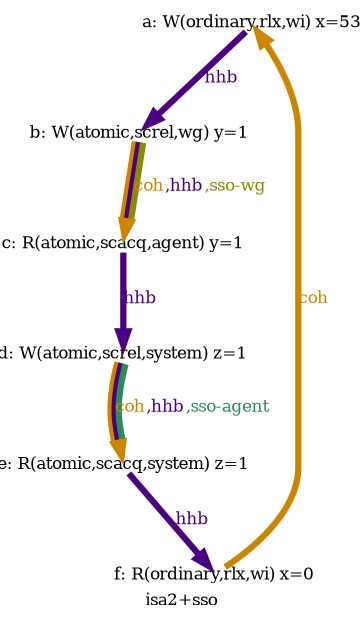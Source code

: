 digraph G {

splines=spline;
pad="0.100000";

/* legend */
fontsize=8;
label="isa2+sso";


/* the unlocked events */
eiid0 [label="a: W(ordinary,rlx,wi) x=53", shape="none", fontsize=8, pos="1.000000,0.937688!", fixedsize="true", height="0.111111", width="1.277778"];
eiid1 [label="b: W(atomic,screl,wg) y=1", shape="none", fontsize=8, pos="1.000000,0.000000!", fixedsize="true", height="0.111111", width="1.222222"];
eiid2 [label="c: R(atomic,scacq,agent) y=1", shape="none", fontsize=8, pos="2.425000,1.247124!", fixedsize="true", height="0.111111", width="1.388889"];
eiid3 [label="d: W(atomic,screl,system) z=1", shape="none", fontsize=8, pos="2.425000,0.309437!", fixedsize="true", height="0.111111", width="1.444444"];
eiid4 [label="e: R(atomic,scacq,system) z=1", shape="none", fontsize=8, pos="3.850000,0.937688!", fixedsize="true", height="0.111111", width="1.444444"];
eiid5 [label="f: R(ordinary,rlx,wi) x=0", shape="none", fontsize=8, pos="3.850000,0.000000!", fixedsize="true", height="0.111111", width="1.222222"];

/* the intra_causality_data edges */


/* the intra_causality_control edges */

/* the poi edges */
/* the rfmap edges */


/* The viewed-before edges */
eiid0 -> eiid1 [label=<<font color="indigo">hhb</font>>, color="indigo", fontsize=8, penwidth="3.000000", arrowsize="0.666700"];
eiid1 -> eiid2 [label=<<font color="orange3">coh</font><font color="indigo">,hhb</font><font color="yellow4">,sso-wg</font>>, color="orange3:indigo:yellow4", fontsize=8, penwidth="3.000000", arrowsize="0.666700"];
eiid2 -> eiid3 [label=<<font color="indigo">hhb</font>>, color="indigo", fontsize=8, penwidth="3.000000", arrowsize="0.666700"];
eiid3 -> eiid4 [label=<<font color="orange3">coh</font><font color="indigo">,hhb</font><font color="seagreen4">,sso-agent</font>>, color="orange3:indigo:seagreen4", fontsize=8, penwidth="3.000000", arrowsize="0.666700"];
eiid4 -> eiid5 [label=<<font color="indigo">hhb</font>>, color="indigo", fontsize=8, penwidth="3.000000", arrowsize="0.666700"];
eiid5 -> eiid0 [label=<<font color="orange3">coh</font>>, color="orange3", fontsize=8, penwidth="3.000000", arrowsize="0.666700"];
}
